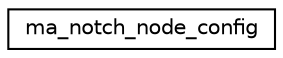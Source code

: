 digraph "Graphical Class Hierarchy"
{
 // LATEX_PDF_SIZE
  edge [fontname="Helvetica",fontsize="10",labelfontname="Helvetica",labelfontsize="10"];
  node [fontname="Helvetica",fontsize="10",shape=record];
  rankdir="LR";
  Node0 [label="ma_notch_node_config",height=0.2,width=0.4,color="black", fillcolor="white", style="filled",URL="$structma__notch__node__config.html",tooltip=" "];
}
